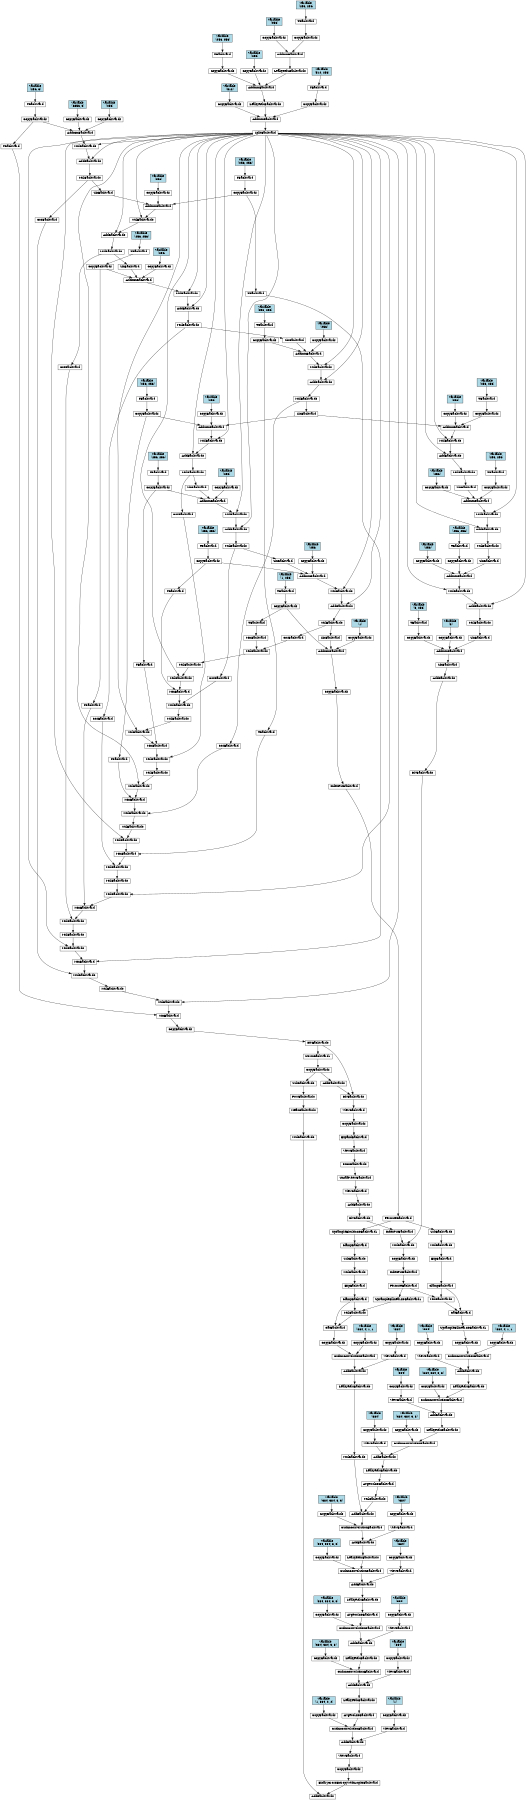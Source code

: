 digraph {
	graph [size="12,12"]
	node [align=left fontsize=12 height=0.2 ranksep=0.1 shape=box style=filled]
	140322778177440 [label=AddBackward0 fillcolor=white]
	140322778177104 -> 140322778177440
	140322778175376 -> 140322778177440
	140322778175376 [label=MulBackward0 fillcolor=white]
	140322778174224 -> 140322778175376
	140322778174224 [label=MeanBackward0 fillcolor=white]
	140322778176672 -> 140322778174224
	140322778176672 [label=PowBackward0 fillcolor=white]
	140322778174704 -> 140322778176672
	140322778174704 [label=SubBackward0 fillcolor=white]
	140322778174560 -> 140322778174704
	140322778174560 [label=CopyBackwards fillcolor=white]
	140322778176720 -> 140322778174560
	140322778176720 [label=NormBackward1 fillcolor=white]
	140322778175184 -> 140322778176720
	140322778175184 [label=DivBackward0 fillcolor=white]
	140322778174320 -> 140322778175184
	140322778174320 [label=CopyBackwards fillcolor=white]
	140322778174464 -> 140322778174320
	140322778174464 [label=MmBackward fillcolor=white]
	140322778176048 -> 140322778174464
	140322778174080 -> 140322778174464
	140322778174080 [label=TBackward fillcolor=white]
	140322778175424 -> 140322778174080
	140322778175424 [label=CopyBackwards fillcolor=white]
	140322778174752 -> 140322778175424
	140322778174752 [label=TBackward fillcolor=white]
	140322935047360 -> 140322778174752
	140322935047360 [label="Variable
 (256, 3)" fillcolor=lightblue]
	140322778176048 [label=MulBackward0 fillcolor=white]
	140322778174512 -> 140322778176048
	140322778175760 -> 140322778176048
	140322778175760 [label=SplitBackward fillcolor=white]
	140322778173792 -> 140322778175760
	140322778173792 [label=AddmmBackward fillcolor=white]
	140322778176816 -> 140322778173792
	140322778176336 -> 140322778173792
	140322778176384 -> 140322778173792
	140322778176384 [label=CopyBackwards fillcolor=white]
	140322778175280 -> 140322778176384
	140322778175280 [label=TBackward fillcolor=white]
	140322935048256 -> 140322778175280
	140322935048256 [label="Variable
 (512, 256)" fillcolor=lightblue]
	140322778176336 [label=LeakyReluBackward0 fillcolor=white]
	140322780549952 -> 140322778176336
	140322780549952 [label=AddmmBackward fillcolor=white]
	140322780551728 -> 140322780549952
	140322780551152 -> 140322780549952
	140322780551392 -> 140322780549952
	140322780551392 [label=CopyBackwards fillcolor=white]
	140322780549760 -> 140322780551392
	140322780549760 [label=TBackward fillcolor=white]
	140322935050112 -> 140322780549760
	140322935050112 [label="Variable
 (256, 256)" fillcolor=lightblue]
	140322780551152 [label=LeakyReluBackward0 fillcolor=white]
	140322780550384 -> 140322780551152
	140322780550384 [label=AddmmBackward fillcolor=white]
	140322780551488 -> 140322780550384
	140322780551872 -> 140322780550384
	140322780551872 [label=CopyBackwards fillcolor=white]
	140322780549232 -> 140322780551872
	140322780549232 [label=TBackward fillcolor=white]
	140322935202816 -> 140322780549232
	140322935202816 [label="Variable
 (256, 256)" fillcolor=lightblue]
	140322780551488 [label=CopyBackwards fillcolor=white]
	140322935050048 -> 140322780551488
	140322935050048 [label="Variable
 (256)" fillcolor=lightblue]
	140322780551728 [label=CopyBackwards fillcolor=white]
	140322935049600 -> 140322780551728
	140322935049600 [label="Variable
 (256)" fillcolor=lightblue]
	140322778176816 [label=CopyBackwards fillcolor=white]
	140322935046784 -> 140322778176816
	140322935046784 [label="Variable
 (512)" fillcolor=lightblue]
	140322778174512 [label=MulBackward0 fillcolor=white]
	140322780549664 -> 140322778174512
	140322780549664 [label=MulBackward0 fillcolor=white]
	140322780550576 -> 140322780549664
	140322780550048 -> 140322780549664
	140322780550048 [label=CosBackward fillcolor=white]
	140322780552448 -> 140322780550048
	140322780552448 [label=MulBackward0 fillcolor=white]
	140322780550816 -> 140322780552448
	140322780550816 [label=AddBackward0 fillcolor=white]
	140322780551584 -> 140322780550816
	140322778175760 -> 140322780550816
	140322780551584 [label=MulBackward0 fillcolor=white]
	140322780552112 -> 140322780551584
	140322778175760 -> 140322780551584
	140322780552112 [label=AddmmBackward fillcolor=white]
	140322780550624 -> 140322780552112
	140322780551008 -> 140322780552112
	140322778175424 -> 140322780552112
	140322780551008 [label=CopyBackwards fillcolor=white]
	140325073294784 -> 140322780551008
	140325073294784 [label="Variable
 (6656, 3)" fillcolor=lightblue]
	140322780550624 [label=CopyBackwards fillcolor=white]
	140322935047232 -> 140322780550624
	140322935047232 [label="Variable
 (256)" fillcolor=lightblue]
	140322780550576 [label=MmBackward fillcolor=white]
	140322780549280 -> 140322780550576
	140322780550864 -> 140322780550576
	140322780550864 [label=TBackward fillcolor=white]
	140322780552592 -> 140322780550864
	140322780552592 [label=CopyBackwards fillcolor=white]
	140322780551776 -> 140322780552592
	140322780551776 [label=TBackward fillcolor=white]
	140322935047104 -> 140322780551776
	140322935047104 [label="Variable
 (256, 256)" fillcolor=lightblue]
	140322780549280 [label=MulBackward0 fillcolor=white]
	140322780552016 -> 140322780549280
	140322778175760 -> 140322780549280
	140322780552016 [label=MulBackward0 fillcolor=white]
	140322780549184 -> 140322780552016
	140322780549184 [label=MulBackward0 fillcolor=white]
	140322780549904 -> 140322780549184
	140322780552928 -> 140322780549184
	140322780552928 [label=CosBackward fillcolor=white]
	140322780551104 -> 140322780552928
	140322780551104 [label=MulBackward0 fillcolor=white]
	140322780551440 -> 140322780551104
	140322780551440 [label=AddBackward0 fillcolor=white]
	140322780550480 -> 140322780551440
	140322778175760 -> 140322780551440
	140322780550480 [label=MulBackward0 fillcolor=white]
	140322780549616 -> 140322780550480
	140322778175760 -> 140322780550480
	140322780549616 [label=AddmmBackward fillcolor=white]
	140322780549520 -> 140322780549616
	140322780553168 -> 140322780549616
	140322780552592 -> 140322780549616
	140322780553168 [label=SinBackward fillcolor=white]
	140322780552448 -> 140322780553168
	140322780549520 [label=CopyBackwards fillcolor=white]
	140322935048320 -> 140322780549520
	140322935048320 [label="Variable
 (256)" fillcolor=lightblue]
	140322780549904 [label=MmBackward fillcolor=white]
	140325073600576 -> 140322780549904
	140325073600816 -> 140322780549904
	140325073600816 [label=TBackward fillcolor=white]
	140325073600912 -> 140325073600816
	140325073600912 [label=CopyBackwards fillcolor=white]
	140325073601008 -> 140325073600912
	140325073601008 [label=TBackward fillcolor=white]
	140322935049792 -> 140325073601008
	140322935049792 [label="Variable
 (256, 256)" fillcolor=lightblue]
	140325073600576 [label=MulBackward0 fillcolor=white]
	140325073601248 -> 140325073600576
	140322778175760 -> 140325073600576
	140325073601248 [label=MulBackward0 fillcolor=white]
	140325073601344 -> 140325073601248
	140325073601344 [label=MulBackward0 fillcolor=white]
	140325073601440 -> 140325073601344
	140325073601488 -> 140325073601344
	140325073601488 [label=CosBackward fillcolor=white]
	140325073601584 -> 140325073601488
	140325073601584 [label=MulBackward0 fillcolor=white]
	140325073601680 -> 140325073601584
	140325073601680 [label=AddBackward0 fillcolor=white]
	140325073601776 -> 140325073601680
	140322778175760 -> 140325073601680
	140325073601776 [label=MulBackward0 fillcolor=white]
	140325073601872 -> 140325073601776
	140322778175760 -> 140325073601776
	140325073601872 [label=AddmmBackward fillcolor=white]
	140325073601968 -> 140325073601872
	140325073602016 -> 140325073601872
	140325073600912 -> 140325073601872
	140325073602016 [label=SinBackward fillcolor=white]
	140322780551104 -> 140325073602016
	140325073601968 [label=CopyBackwards fillcolor=white]
	140322935074752 -> 140325073601968
	140322935074752 [label="Variable
 (256)" fillcolor=lightblue]
	140325073601440 [label=MmBackward fillcolor=white]
	140325073602112 -> 140325073601440
	140325073602352 -> 140325073601440
	140325073602352 [label=TBackward fillcolor=white]
	140325073602448 -> 140325073602352
	140325073602448 [label=CopyBackwards fillcolor=white]
	140325073602544 -> 140325073602448
	140325073602544 [label=TBackward fillcolor=white]
	140322935074496 -> 140325073602544
	140322935074496 [label="Variable
 (256, 256)" fillcolor=lightblue]
	140325073602112 [label=MulBackward0 fillcolor=white]
	140325073602784 -> 140325073602112
	140322778175760 -> 140325073602112
	140325073602784 [label=MulBackward0 fillcolor=white]
	140325073602880 -> 140325073602784
	140325073602880 [label=MulBackward0 fillcolor=white]
	140325073602976 -> 140325073602880
	140325073603024 -> 140325073602880
	140325073603024 [label=CosBackward fillcolor=white]
	140325073603120 -> 140325073603024
	140325073603120 [label=MulBackward0 fillcolor=white]
	140325073603216 -> 140325073603120
	140325073603216 [label=AddBackward0 fillcolor=white]
	140325073603312 -> 140325073603216
	140322778175760 -> 140325073603216
	140325073603312 [label=MulBackward0 fillcolor=white]
	140325073603408 -> 140325073603312
	140322778175760 -> 140325073603312
	140325073603408 [label=AddmmBackward fillcolor=white]
	140325073603504 -> 140325073603408
	140325073603552 -> 140325073603408
	140325073602448 -> 140325073603408
	140325073603552 [label=SinBackward fillcolor=white]
	140325073601584 -> 140325073603552
	140325073603504 [label=CopyBackwards fillcolor=white]
	140322935074176 -> 140325073603504
	140322935074176 [label="Variable
 (256)" fillcolor=lightblue]
	140325073602976 [label=MmBackward fillcolor=white]
	140325073603648 -> 140325073602976
	140325073603888 -> 140325073602976
	140325073603888 [label=TBackward fillcolor=white]
	140325073603984 -> 140325073603888
	140325073603984 [label=CopyBackwards fillcolor=white]
	140325073604080 -> 140325073603984
	140325073604080 [label=TBackward fillcolor=white]
	140322935072256 -> 140325073604080
	140322935072256 [label="Variable
 (256, 256)" fillcolor=lightblue]
	140325073603648 [label=MulBackward0 fillcolor=white]
	140325073604320 -> 140325073603648
	140322778175760 -> 140325073603648
	140325073604320 [label=MulBackward0 fillcolor=white]
	140325073604416 -> 140325073604320
	140325073604416 [label=MulBackward0 fillcolor=white]
	140325073604512 -> 140325073604416
	140325073604560 -> 140325073604416
	140325073604560 [label=CosBackward fillcolor=white]
	140325073633392 -> 140325073604560
	140325073633392 [label=MulBackward0 fillcolor=white]
	140325073633488 -> 140325073633392
	140325073633488 [label=AddBackward0 fillcolor=white]
	140325073633584 -> 140325073633488
	140322778175760 -> 140325073633488
	140325073633584 [label=MulBackward0 fillcolor=white]
	140325073633680 -> 140325073633584
	140322778175760 -> 140325073633584
	140325073633680 [label=AddmmBackward fillcolor=white]
	140325073633776 -> 140325073633680
	140325073633824 -> 140325073633680
	140325073603984 -> 140325073633680
	140325073633824 [label=SinBackward fillcolor=white]
	140325073603120 -> 140325073633824
	140325073633776 [label=CopyBackwards fillcolor=white]
	140322935072000 -> 140325073633776
	140322935072000 [label="Variable
 (256)" fillcolor=lightblue]
	140325073604512 [label=MmBackward fillcolor=white]
	140325073633920 -> 140325073604512
	140325073634160 -> 140325073604512
	140325073634160 [label=TBackward fillcolor=white]
	140325073634256 -> 140325073634160
	140325073634256 [label=CopyBackwards fillcolor=white]
	140325073634352 -> 140325073634256
	140325073634352 [label=TBackward fillcolor=white]
	140322935071424 -> 140325073634352
	140322935071424 [label="Variable
 (256, 256)" fillcolor=lightblue]
	140325073633920 [label=MulBackward0 fillcolor=white]
	140325073634592 -> 140325073633920
	140322778175760 -> 140325073633920
	140325073634592 [label=MulBackward0 fillcolor=white]
	140325073634688 -> 140325073634592
	140325073634688 [label=MulBackward0 fillcolor=white]
	140325073634784 -> 140325073634688
	140325073634832 -> 140325073634688
	140325073634832 [label=CosBackward fillcolor=white]
	140325073634928 -> 140325073634832
	140325073634928 [label=MulBackward0 fillcolor=white]
	140325073635024 -> 140325073634928
	140325073635024 [label=AddBackward0 fillcolor=white]
	140325073635120 -> 140325073635024
	140322778175760 -> 140325073635024
	140325073635120 [label=MulBackward0 fillcolor=white]
	140325073635216 -> 140325073635120
	140322778175760 -> 140325073635120
	140325073635216 [label=AddmmBackward fillcolor=white]
	140325073635312 -> 140325073635216
	140325073635360 -> 140325073635216
	140325073634256 -> 140325073635216
	140325073635360 [label=SinBackward fillcolor=white]
	140325073633392 -> 140325073635360
	140325073635312 [label=CopyBackwards fillcolor=white]
	140322935071104 -> 140325073635312
	140322935071104 [label="Variable
 (256)" fillcolor=lightblue]
	140325073634784 [label=MmBackward fillcolor=white]
	140325073635456 -> 140325073634784
	140325073635696 -> 140325073634784
	140325073635696 [label=TBackward fillcolor=white]
	140325073635792 -> 140325073635696
	140325073635792 [label=CopyBackwards fillcolor=white]
	140325073635888 -> 140325073635792
	140325073635888 [label=TBackward fillcolor=white]
	140322935071296 -> 140325073635888
	140322935071296 [label="Variable
 (256, 256)" fillcolor=lightblue]
	140325073635456 [label=MulBackward0 fillcolor=white]
	140325073636128 -> 140325073635456
	140322778175760 -> 140325073635456
	140325073636128 [label=MulBackward0 fillcolor=white]
	140325073636224 -> 140325073636128
	140325073636224 [label=MulBackward0 fillcolor=white]
	140325073636320 -> 140325073636224
	140325073636368 -> 140325073636224
	140325073636368 [label=CosBackward fillcolor=white]
	140325073636464 -> 140325073636368
	140325073636464 [label=MulBackward0 fillcolor=white]
	140325073636560 -> 140325073636464
	140325073636560 [label=AddBackward0 fillcolor=white]
	140325073636656 -> 140325073636560
	140322778175760 -> 140325073636560
	140325073636656 [label=MulBackward0 fillcolor=white]
	140325073636752 -> 140325073636656
	140322778175760 -> 140325073636656
	140325073636752 [label=AddmmBackward fillcolor=white]
	140325073636848 -> 140325073636752
	140325073636896 -> 140325073636752
	140325073635792 -> 140325073636752
	140325073636896 [label=SinBackward fillcolor=white]
	140325073634928 -> 140325073636896
	140325073636848 [label=CopyBackwards fillcolor=white]
	140322935070976 -> 140325073636848
	140322935070976 [label="Variable
 (256)" fillcolor=lightblue]
	140325073636320 [label=MmBackward fillcolor=white]
	140325073636992 -> 140325073636320
	140325073636992 [label=TBackward fillcolor=white]
	140325073637280 -> 140325073636992
	140325073637280 [label=CopyBackwards fillcolor=white]
	140325073662016 -> 140325073637280
	140325073662016 [label=TBackward fillcolor=white]
	140322935071680 -> 140325073662016
	140322935071680 [label="Variable
 (1, 256)" fillcolor=lightblue]
	140322778177104 [label=BinaryCrossEntropyWithLogitsBackward fillcolor=white]
	140325073662256 -> 140322778177104
	140325073662256 [label=CopyBackwards fillcolor=white]
	140325073662352 -> 140325073662256
	140325073662352 [label=ViewBackward fillcolor=white]
	140325073662448 -> 140325073662352
	140325073662448 [label=AddBackward0 fillcolor=white]
	140325073662544 -> 140325073662448
	140325073662592 -> 140325073662448
	140325073662592 [label=ViewBackward fillcolor=white]
	140325073662688 -> 140325073662592
	140325073662688 [label=CopyBackwards fillcolor=white]
	140322782294528 -> 140325073662688
	140322782294528 [label="Variable
 (1)" fillcolor=lightblue]
	140325073662544 [label=CudnnConvolutionBackward fillcolor=white]
	140325073662928 -> 140325073662544
	140325073662976 -> 140325073662544
	140325073662976 [label=CopyBackwards fillcolor=white]
	140322782294720 -> 140325073662976
	140322782294720 [label="Variable
 (1, 384, 2, 2)" fillcolor=lightblue]
	140325073662928 [label=AvgPool2DBackward fillcolor=white]
	140325073663216 -> 140325073662928
	140325073663216 [label=LeakyReluBackward0 fillcolor=white]
	140325073663312 -> 140325073663216
	140325073663312 [label=AddBackward0 fillcolor=white]
	140325073663408 -> 140325073663312
	140325073663456 -> 140325073663312
	140325073663456 [label=ViewBackward fillcolor=white]
	140325073663552 -> 140325073663456
	140325073663552 [label=CopyBackwards fillcolor=white]
	140322782296768 -> 140325073663552
	140322782296768 [label="Variable
 (384)" fillcolor=lightblue]
	140325073663408 [label=CudnnConvolutionBackward fillcolor=white]
	140325073663792 -> 140325073663408
	140325073663840 -> 140325073663408
	140325073663840 [label=CopyBackwards fillcolor=white]
	140322782297344 -> 140325073663840
	140322782297344 [label="Variable
 (384, 384, 3, 3)" fillcolor=lightblue]
	140325073663792 [label=LeakyReluBackward0 fillcolor=white]
	140325073664080 -> 140325073663792
	140325073664080 [label=AddBackward0 fillcolor=white]
	140325073664176 -> 140325073664080
	140325073664224 -> 140325073664080
	140325073664224 [label=ViewBackward fillcolor=white]
	140325073664320 -> 140325073664224
	140325073664320 [label=CopyBackwards fillcolor=white]
	140322782296640 -> 140325073664320
	140322782296640 [label="Variable
 (384)" fillcolor=lightblue]
	140325073664176 [label=CudnnConvolutionBackward fillcolor=white]
	140325073664560 -> 140325073664176
	140325073664608 -> 140325073664176
	140325073664608 [label=CopyBackwards fillcolor=white]
	140322782296960 -> 140325073664608
	140322782296960 [label="Variable
 (384, 384, 3, 3)" fillcolor=lightblue]
	140325073664560 [label=AvgPool2DBackward fillcolor=white]
	140325073664848 -> 140325073664560
	140325073664848 [label=LeakyReluBackward0 fillcolor=white]
	140325073664944 -> 140325073664848
	140325073664944 [label=AddBackward0 fillcolor=white]
	140325073665040 -> 140325073664944
	140325073665088 -> 140325073664944
	140325073665088 [label=ViewBackward fillcolor=white]
	140325073665184 -> 140325073665088
	140325073665184 [label=CopyBackwards fillcolor=white]
	140322782301376 -> 140325073665184
	140322782301376 [label="Variable
 (384)" fillcolor=lightblue]
	140325073665040 [label=CudnnConvolutionBackward fillcolor=white]
	140325073665424 -> 140325073665040
	140325073665472 -> 140325073665040
	140325073665472 [label=CopyBackwards fillcolor=white]
	140322782297152 -> 140325073665472
	140322782297152 [label="Variable
 (384, 384, 3, 3)" fillcolor=lightblue]
	140325073665424 [label=LeakyReluBackward0 fillcolor=white]
	140325073665712 -> 140325073665424
	140325073665712 [label=AddBackward0 fillcolor=white]
	140325073665808 -> 140325073665712
	140325073665856 -> 140325073665712
	140325073665856 [label=ViewBackward fillcolor=white]
	140325073665952 -> 140325073665856
	140325073665952 [label=CopyBackwards fillcolor=white]
	140322782296896 -> 140325073665952
	140322782296896 [label="Variable
 (384)" fillcolor=lightblue]
	140325073665808 [label=CudnnConvolutionBackward fillcolor=white]
	140325073690832 -> 140325073665808
	140325073690880 -> 140325073665808
	140325073690880 [label=CopyBackwards fillcolor=white]
	140322782296320 -> 140325073690880
	140322782296320 [label="Variable
 (384, 384, 3, 3)" fillcolor=lightblue]
	140325073690832 [label=AddBackward0 fillcolor=white]
	140325073691120 -> 140325073690832
	140325073691168 -> 140325073690832
	140325073691168 [label=MulBackward0 fillcolor=white]
	140325073691264 -> 140325073691168
	140325073691264 [label=AvgPool2DBackward fillcolor=white]
	140325073691360 -> 140325073691264
	140325073691360 [label=LeakyReluBackward0 fillcolor=white]
	140325073691456 -> 140325073691360
	140325073691456 [label=AddBackward0 fillcolor=white]
	140325073691552 -> 140325073691456
	140325073691600 -> 140325073691456
	140325073691600 [label=ViewBackward fillcolor=white]
	140325073691696 -> 140325073691600
	140325073691696 [label=CopyBackwards fillcolor=white]
	140322782298304 -> 140325073691696
	140322782298304 [label="Variable
 (384)" fillcolor=lightblue]
	140325073691552 [label=CudnnConvolutionBackward fillcolor=white]
	140325073691936 -> 140325073691552
	140325073691984 -> 140325073691552
	140325073691984 [label=CopyBackwards fillcolor=white]
	140322782298816 -> 140325073691984
	140322782298816 [label="Variable
 (384, 384, 3, 3)" fillcolor=lightblue]
	140325073691936 [label=LeakyReluBackward0 fillcolor=white]
	140325073692224 -> 140325073691936
	140325073692224 [label=AddBackward0 fillcolor=white]
	140325073692320 -> 140325073692224
	140325073692368 -> 140325073692224
	140325073692368 [label=ViewBackward fillcolor=white]
	140325073692464 -> 140325073692368
	140325073692464 [label=CopyBackwards fillcolor=white]
	140322782299712 -> 140325073692464
	140322782299712 [label="Variable
 (384)" fillcolor=lightblue]
	140325073692320 [label=CudnnConvolutionBackward fillcolor=white]
	140325073692704 -> 140325073692320
	140325073692752 -> 140325073692320
	140325073692752 [label=CopyBackwards fillcolor=white]
	140322782299968 -> 140325073692752
	140322782299968 [label="Variable
 (384, 384, 3, 3)" fillcolor=lightblue]
	140325073692704 [label=LeakyReluBackward0 fillcolor=white]
	140325073692992 -> 140325073692704
	140325073692992 [label=AddBackward0 fillcolor=white]
	140325073693088 -> 140325073692992
	140325073693136 -> 140325073692992
	140325073693136 [label=ViewBackward fillcolor=white]
	140325073693232 -> 140325073693136
	140325073693232 [label=CopyBackwards fillcolor=white]
	140322782300480 -> 140325073693232
	140322782300480 [label="Variable
 (384)" fillcolor=lightblue]
	140325073693088 [label=CudnnConvolutionBackward fillcolor=white]
	140325073693472 -> 140325073693088
	140325073693520 -> 140325073693088
	140325073693520 [label=CopyBackwards fillcolor=white]
	140322782300736 -> 140325073693520
	140322782300736 [label="Variable
 (384, 4, 1, 1)" fillcolor=lightblue]
	140325073693472 [label=CopyBackwards fillcolor=white]
	140325073693760 -> 140325073693472
	140325073693760 [label=UpsampleBilinear2DBackward1 fillcolor=white]
	140325073693856 -> 140325073693760
	140325073693856 [label=CatBackward fillcolor=white]
	140325073693952 -> 140325073693856
	140325073694000 -> 140325073693856
	140325073694000 [label=ClampBackward fillcolor=white]
	140325073694096 -> 140325073694000
	140325073694096 [label=ExpBackward fillcolor=white]
	140325073694192 -> 140325073694096
	140325073694192 [label=MulBackward0 fillcolor=white]
	140325073694288 -> 140325073694192
	140325073694288 [label=SubBackward0 fillcolor=white]
	140325073694384 -> 140325073694288
	140325073694384 [label=PermuteBackward fillcolor=white]
	140325073694480 -> 140325073694384
	140325073694480 [label=IndexPutBackward fillcolor=white]
	140325073694576 -> 140325073694480
	140325073694576 [label=CopyBackwards fillcolor=white]
	140325073694672 -> 140325073694576
	140325073694672 [label=AddmmBackward fillcolor=white]
	140325073719408 -> 140325073694672
	140325073719456 -> 140325073694672
	140325073637280 -> 140325073694672
	140325073719456 [label=SinBackward fillcolor=white]
	140325073636464 -> 140325073719456
	140325073719408 [label=CopyBackwards fillcolor=white]
	140322935072192 -> 140325073719408
	140322935072192 [label="Variable
 (1)" fillcolor=lightblue]
	140325073693952 [label=MulBackward0 fillcolor=white]
	140325073719744 -> 140325073693952
	140325073694000 -> 140325073693952
	140325073719744 [label=PermuteBackward fillcolor=white]
	140325073719840 -> 140325073719744
	140325073719840 [label=IndexPutBackward fillcolor=white]
	140325073719936 -> 140325073719840
	140325073719936 [label=CopyBackwards fillcolor=white]
	140325073720032 -> 140325073719936
	140325073720032 [label=MulBackward0 fillcolor=white]
	140325073720128 -> 140325073720032
	140325073720176 -> 140325073720032
	140325073720176 [label=DivBackward0 fillcolor=white]
	140325073720272 -> 140325073720176
	140325073720272 [label=AddBackward0 fillcolor=white]
	140325073720368 -> 140325073720272
	140325073720368 [label=SinBackward fillcolor=white]
	140325073720464 -> 140325073720368
	140325073720464 [label=AddmmBackward fillcolor=white]
	140325073720560 -> 140325073720464
	140325073720608 -> 140325073720464
	140325073720656 -> 140325073720464
	140325073720656 [label=CopyBackwards fillcolor=white]
	140325073720752 -> 140325073720656
	140325073720752 [label=TBackward fillcolor=white]
	140322782262592 -> 140325073720752
	140322782262592 [label="Variable
 (3, 256)" fillcolor=lightblue]
	140325073720608 [label=SinBackward fillcolor=white]
	140325073720992 -> 140325073720608
	140325073720992 [label=MulBackward0 fillcolor=white]
	140325073721088 -> 140325073720992
	140325073721088 [label=AddBackward0 fillcolor=white]
	140325073721184 -> 140325073721088
	140322778175760 -> 140325073721088
	140325073721184 [label=MulBackward0 fillcolor=white]
	140325073721280 -> 140325073721184
	140322778175760 -> 140325073721184
	140325073721280 [label=AddmmBackward fillcolor=white]
	140325073721376 -> 140325073721280
	140325073721424 -> 140325073721280
	140325073721472 -> 140325073721280
	140325073721472 [label=CopyBackwards fillcolor=white]
	140325073721568 -> 140325073721472
	140325073721568 [label=TBackward fillcolor=white]
	140322782262720 -> 140325073721568
	140322782262720 [label="Variable
 (256, 256)" fillcolor=lightblue]
	140325073721424 [label=SinBackward fillcolor=white]
	140325073721808 -> 140325073721424
	140325073721808 [label=MulBackward0 fillcolor=white]
	140325073721904 -> 140325073721808
	140325073721904 [label=AddBackward0 fillcolor=white]
	140325073722000 -> 140325073721904
	140322778175760 -> 140325073721904
	140325073722000 [label=MulBackward0 fillcolor=white]
	140325073722096 -> 140325073722000
	140322778175760 -> 140325073722000
	140325073722096 [label=AddmmBackward fillcolor=white]
	140325073722192 -> 140325073722096
	140325073722240 -> 140325073722096
	140325073722288 -> 140325073722096
	140325073722288 [label=CopyBackwards fillcolor=white]
	140325073722384 -> 140325073722288
	140325073722384 [label=TBackward fillcolor=white]
	140322782264512 -> 140325073722384
	140322782264512 [label="Variable
 (256, 256)" fillcolor=lightblue]
	140325073722240 [label=SinBackward fillcolor=white]
	140325073722624 -> 140325073722240
	140325073722624 [label=MulBackward0 fillcolor=white]
	140325073722720 -> 140325073722624
	140325073722720 [label=AddBackward0 fillcolor=white]
	140325073722816 -> 140325073722720
	140322778175760 -> 140325073722720
	140325073722816 [label=MulBackward0 fillcolor=white]
	140325073722912 -> 140325073722816
	140322778175760 -> 140325073722816
	140325073722912 [label=AddmmBackward fillcolor=white]
	140325073723008 -> 140325073722912
	140325073633824 -> 140325073722912
	140325073723056 -> 140325073722912
	140325073723056 [label=CopyBackwards fillcolor=white]
	140325073723152 -> 140325073723056
	140325073723152 [label=TBackward fillcolor=white]
	140322935074240 -> 140325073723152
	140322935074240 [label="Variable
 (256, 256)" fillcolor=lightblue]
	140325073723008 [label=CopyBackwards fillcolor=white]
	140322782265216 -> 140325073723008
	140322782265216 [label="Variable
 (256)" fillcolor=lightblue]
	140325073722192 [label=CopyBackwards fillcolor=white]
	140322782263360 -> 140325073722192
	140322782263360 [label="Variable
 (256)" fillcolor=lightblue]
	140325073721376 [label=CopyBackwards fillcolor=white]
	140322782263232 -> 140325073721376
	140322782263232 [label="Variable
 (256)" fillcolor=lightblue]
	140325073720560 [label=CopyBackwards fillcolor=white]
	140322782261440 -> 140325073720560
	140322782261440 [label="Variable
 (3)" fillcolor=lightblue]
	140325073720128 [label=IndexPutBackward fillcolor=white]
	140325073756800 -> 140325073720128
	140325073756800 [label=DivBackward0 fillcolor=white]
	140325073756896 -> 140325073756800
	140325073756896 [label=AddBackward0 fillcolor=white]
	140325073756992 -> 140325073756896
	140325073756992 [label=ViewBackward fillcolor=white]
	140325073757088 -> 140325073756992
	140325073757088 [label=UnsafeViewBackward fillcolor=white]
	140325073757184 -> 140325073757088
	140325073757184 [label=BmmBackward0 fillcolor=white]
	140325073757280 -> 140325073757184
	140325073757280 [label=ViewBackward fillcolor=white]
	140325073757376 -> 140325073757280
	140325073757376 [label=ExpandBackward fillcolor=white]
	140325073757472 -> 140325073757376
	140325073757472 [label=CopyBackwards fillcolor=white]
	140325073757568 -> 140325073757472
	140325073757568 [label=ViewBackward fillcolor=white]
	140325073757664 -> 140325073757568
	140325073757664 [label=DivBackward0 fillcolor=white]
	140322778175184 -> 140325073757664
	140325073757760 -> 140325073757664
	140325073757760 [label=AddBackward0 fillcolor=white]
	140322778174560 -> 140325073757760
	140325073691120 [label=MulBackward0 fillcolor=white]
	140325073757904 -> 140325073691120
	140325073757904 [label=LeakyReluBackward0 fillcolor=white]
	140325073758000 -> 140325073757904
	140325073758000 [label=AddBackward0 fillcolor=white]
	140325073758096 -> 140325073758000
	140325073758144 -> 140325073758000
	140325073758144 [label=ViewBackward fillcolor=white]
	140325073758240 -> 140325073758144
	140325073758240 [label=CopyBackwards fillcolor=white]
	140322782295168 -> 140325073758240
	140322782295168 [label="Variable
 (384)" fillcolor=lightblue]
	140325073758096 [label=CudnnConvolutionBackward fillcolor=white]
	140325073758480 -> 140325073758096
	140325073758528 -> 140325073758096
	140325073758528 [label=CopyBackwards fillcolor=white]
	140322782294464 -> 140325073758528
	140322782294464 [label="Variable
 (384, 4, 1, 1)" fillcolor=lightblue]
	140325073758480 [label=CopyBackwards fillcolor=white]
	140325073758768 -> 140325073758480
	140325073758768 [label=CatBackward fillcolor=white]
	140325073758864 -> 140325073758768
	140325073758912 -> 140325073758768
	140325073758912 [label=ClampBackward fillcolor=white]
	140325073759008 -> 140325073758912
	140325073759008 [label=ExpBackward fillcolor=white]
	140325073759104 -> 140325073759008
	140325073759104 [label=MulBackward0 fillcolor=white]
	140325073759200 -> 140325073759104
	140325073759200 [label=SubBackward0 fillcolor=white]
	140325073759296 -> 140325073759200
	140325073759296 [label=ClampBackward fillcolor=white]
	140325073759392 -> 140325073759296
	140325073759392 [label=UpsampleBicubic2DBackward1 fillcolor=white]
	140325073694384 -> 140325073759392
	140325073758864 [label=MulBackward0 fillcolor=white]
	140325073759536 -> 140325073758864
	140325073758912 -> 140325073758864
	140325073759536 [label=UpsampleBilinear2DBackward1 fillcolor=white]
	140325073719744 -> 140325073759536
}
